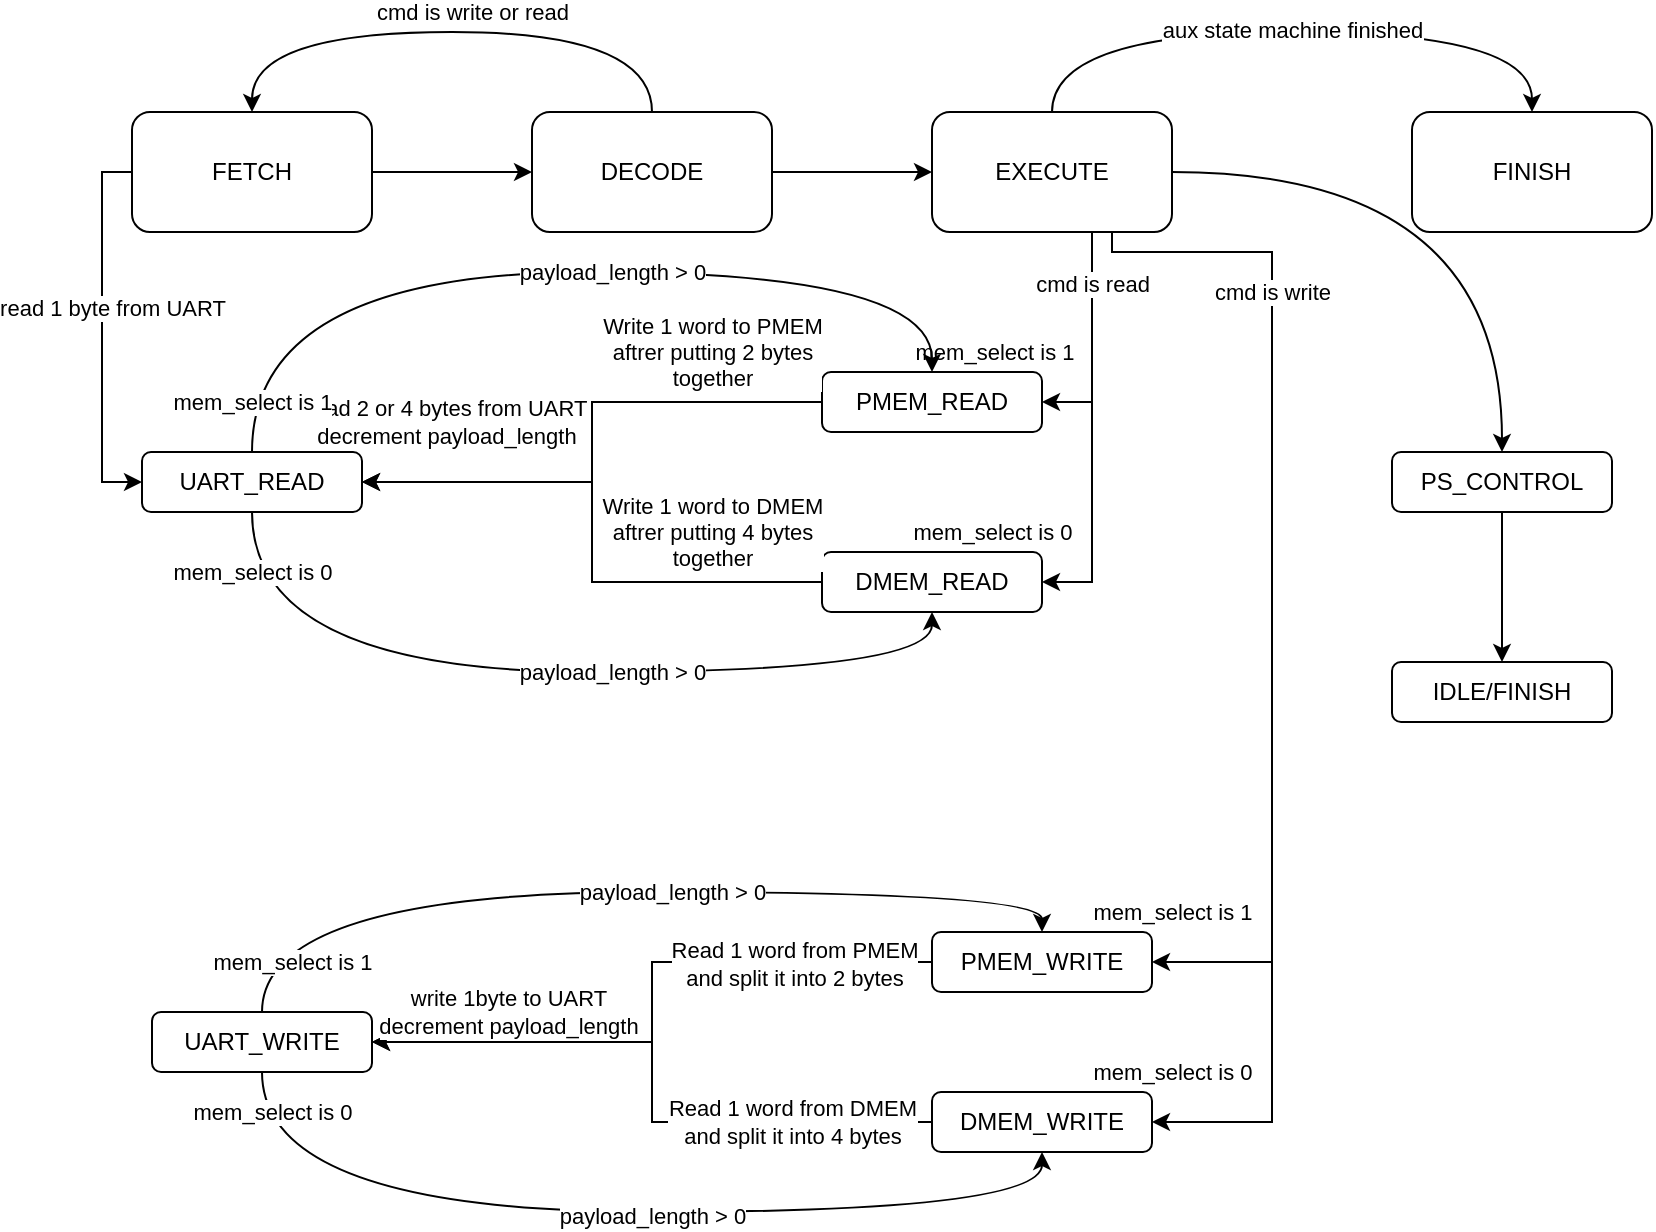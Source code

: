 <mxfile version="22.1.18" type="github">
  <diagram name="Page-1" id="8OCjPmAAvrotScXLnHog">
    <mxGraphModel dx="1430" dy="765" grid="1" gridSize="10" guides="1" tooltips="1" connect="1" arrows="1" fold="1" page="1" pageScale="1" pageWidth="850" pageHeight="1100" math="0" shadow="0">
      <root>
        <mxCell id="0" />
        <mxCell id="1" parent="0" />
        <mxCell id="mBI6i2G9JnRfAunU0Wf4-12" style="edgeStyle=orthogonalEdgeStyle;rounded=0;orthogonalLoop=1;jettySize=auto;html=1;entryX=0;entryY=0.5;entryDx=0;entryDy=0;" edge="1" parent="1" target="mBI6i2G9JnRfAunU0Wf4-5">
          <mxGeometry relative="1" as="geometry">
            <mxPoint x="85" y="110.034" as="sourcePoint" />
            <mxPoint x="90" y="265" as="targetPoint" />
            <Array as="points">
              <mxPoint x="65" y="110" />
              <mxPoint x="65" y="265" />
            </Array>
          </mxGeometry>
        </mxCell>
        <mxCell id="mBI6i2G9JnRfAunU0Wf4-17" value="read 1 byte from UART" style="edgeLabel;html=1;align=center;verticalAlign=middle;resizable=0;points=[];" vertex="1" connectable="0" parent="mBI6i2G9JnRfAunU0Wf4-12">
          <mxGeometry x="-0.217" y="-1" relative="1" as="geometry">
            <mxPoint x="6" y="11" as="offset" />
          </mxGeometry>
        </mxCell>
        <mxCell id="mBI6i2G9JnRfAunU0Wf4-13" style="edgeStyle=orthogonalEdgeStyle;rounded=0;orthogonalLoop=1;jettySize=auto;html=1;entryX=0;entryY=0.5;entryDx=0;entryDy=0;" edge="1" parent="1" source="mBI6i2G9JnRfAunU0Wf4-1" target="mBI6i2G9JnRfAunU0Wf4-2">
          <mxGeometry relative="1" as="geometry" />
        </mxCell>
        <mxCell id="mBI6i2G9JnRfAunU0Wf4-1" value="FETCH" style="rounded=1;whiteSpace=wrap;html=1;" vertex="1" parent="1">
          <mxGeometry x="80" y="80" width="120" height="60" as="geometry" />
        </mxCell>
        <mxCell id="mBI6i2G9JnRfAunU0Wf4-14" style="edgeStyle=orthogonalEdgeStyle;rounded=0;orthogonalLoop=1;jettySize=auto;html=1;entryX=0.5;entryY=0;entryDx=0;entryDy=0;curved=1;exitX=0.5;exitY=0;exitDx=0;exitDy=0;" edge="1" parent="1" source="mBI6i2G9JnRfAunU0Wf4-2" target="mBI6i2G9JnRfAunU0Wf4-1">
          <mxGeometry relative="1" as="geometry">
            <Array as="points">
              <mxPoint x="340" y="40" />
              <mxPoint x="140" y="40" />
            </Array>
          </mxGeometry>
        </mxCell>
        <mxCell id="mBI6i2G9JnRfAunU0Wf4-16" value="cmd is write or read" style="edgeLabel;html=1;align=center;verticalAlign=middle;resizable=0;points=[];" vertex="1" connectable="0" parent="mBI6i2G9JnRfAunU0Wf4-14">
          <mxGeometry x="-0.244" y="-1" relative="1" as="geometry">
            <mxPoint x="-24" y="-9" as="offset" />
          </mxGeometry>
        </mxCell>
        <mxCell id="mBI6i2G9JnRfAunU0Wf4-15" style="edgeStyle=orthogonalEdgeStyle;rounded=0;orthogonalLoop=1;jettySize=auto;html=1;entryX=0;entryY=0.5;entryDx=0;entryDy=0;" edge="1" parent="1" source="mBI6i2G9JnRfAunU0Wf4-2" target="mBI6i2G9JnRfAunU0Wf4-3">
          <mxGeometry relative="1" as="geometry" />
        </mxCell>
        <mxCell id="mBI6i2G9JnRfAunU0Wf4-2" value="DECODE" style="rounded=1;whiteSpace=wrap;html=1;" vertex="1" parent="1">
          <mxGeometry x="280" y="80" width="120" height="60" as="geometry" />
        </mxCell>
        <mxCell id="mBI6i2G9JnRfAunU0Wf4-20" style="edgeStyle=orthogonalEdgeStyle;rounded=0;orthogonalLoop=1;jettySize=auto;html=1;entryX=1;entryY=0.5;entryDx=0;entryDy=0;" edge="1" parent="1" source="mBI6i2G9JnRfAunU0Wf4-3" target="mBI6i2G9JnRfAunU0Wf4-10">
          <mxGeometry relative="1" as="geometry">
            <Array as="points">
              <mxPoint x="560" y="225" />
            </Array>
          </mxGeometry>
        </mxCell>
        <mxCell id="mBI6i2G9JnRfAunU0Wf4-22" value="mem_select is 1" style="edgeLabel;html=1;align=center;verticalAlign=middle;resizable=0;points=[];" vertex="1" connectable="0" parent="mBI6i2G9JnRfAunU0Wf4-20">
          <mxGeometry x="0.612" y="-2" relative="1" as="geometry">
            <mxPoint x="-46" y="-23" as="offset" />
          </mxGeometry>
        </mxCell>
        <mxCell id="mBI6i2G9JnRfAunU0Wf4-21" style="edgeStyle=orthogonalEdgeStyle;rounded=0;orthogonalLoop=1;jettySize=auto;html=1;entryX=1;entryY=0.5;entryDx=0;entryDy=0;" edge="1" parent="1" source="mBI6i2G9JnRfAunU0Wf4-3" target="mBI6i2G9JnRfAunU0Wf4-7">
          <mxGeometry relative="1" as="geometry">
            <Array as="points">
              <mxPoint x="560" y="315" />
            </Array>
          </mxGeometry>
        </mxCell>
        <mxCell id="mBI6i2G9JnRfAunU0Wf4-24" value="cmd is read" style="edgeLabel;html=1;align=center;verticalAlign=middle;resizable=0;points=[];" vertex="1" connectable="0" parent="mBI6i2G9JnRfAunU0Wf4-21">
          <mxGeometry x="-0.744" y="2" relative="1" as="geometry">
            <mxPoint x="-2" as="offset" />
          </mxGeometry>
        </mxCell>
        <mxCell id="mBI6i2G9JnRfAunU0Wf4-26" style="edgeStyle=orthogonalEdgeStyle;rounded=0;orthogonalLoop=1;jettySize=auto;html=1;exitX=0.75;exitY=1;exitDx=0;exitDy=0;entryX=1;entryY=0.5;entryDx=0;entryDy=0;" edge="1" parent="1" source="mBI6i2G9JnRfAunU0Wf4-3" target="mBI6i2G9JnRfAunU0Wf4-9">
          <mxGeometry relative="1" as="geometry">
            <mxPoint x="600" y="110" as="sourcePoint" />
            <mxPoint x="622.5" y="330" as="targetPoint" />
            <Array as="points">
              <mxPoint x="570" y="150" />
              <mxPoint x="650" y="150" />
              <mxPoint x="650" y="505" />
            </Array>
          </mxGeometry>
        </mxCell>
        <mxCell id="mBI6i2G9JnRfAunU0Wf4-28" style="edgeStyle=orthogonalEdgeStyle;rounded=0;orthogonalLoop=1;jettySize=auto;html=1;exitX=0.75;exitY=1;exitDx=0;exitDy=0;entryX=1;entryY=0.5;entryDx=0;entryDy=0;" edge="1" parent="1" source="mBI6i2G9JnRfAunU0Wf4-3" target="mBI6i2G9JnRfAunU0Wf4-8">
          <mxGeometry relative="1" as="geometry">
            <Array as="points">
              <mxPoint x="570" y="150" />
              <mxPoint x="650" y="150" />
              <mxPoint x="650" y="585" />
            </Array>
          </mxGeometry>
        </mxCell>
        <mxCell id="mBI6i2G9JnRfAunU0Wf4-30" style="edgeStyle=orthogonalEdgeStyle;rounded=0;orthogonalLoop=1;jettySize=auto;html=1;entryX=0.5;entryY=0;entryDx=0;entryDy=0;exitX=0.5;exitY=0;exitDx=0;exitDy=0;curved=1;" edge="1" parent="1" source="mBI6i2G9JnRfAunU0Wf4-3" target="mBI6i2G9JnRfAunU0Wf4-4">
          <mxGeometry relative="1" as="geometry">
            <Array as="points">
              <mxPoint x="540" y="40" />
              <mxPoint x="780" y="40" />
            </Array>
          </mxGeometry>
        </mxCell>
        <mxCell id="mBI6i2G9JnRfAunU0Wf4-31" value="aux state machine finished" style="edgeLabel;html=1;align=center;verticalAlign=middle;resizable=0;points=[];" vertex="1" connectable="0" parent="mBI6i2G9JnRfAunU0Wf4-30">
          <mxGeometry x="0.081" y="1" relative="1" as="geometry">
            <mxPoint x="-13" as="offset" />
          </mxGeometry>
        </mxCell>
        <mxCell id="mBI6i2G9JnRfAunU0Wf4-51" style="edgeStyle=orthogonalEdgeStyle;rounded=0;orthogonalLoop=1;jettySize=auto;html=1;exitX=1;exitY=0.5;exitDx=0;exitDy=0;entryX=0.5;entryY=0;entryDx=0;entryDy=0;curved=1;" edge="1" parent="1" source="mBI6i2G9JnRfAunU0Wf4-3" target="mBI6i2G9JnRfAunU0Wf4-18">
          <mxGeometry relative="1" as="geometry" />
        </mxCell>
        <mxCell id="mBI6i2G9JnRfAunU0Wf4-3" value="EXECUTE" style="rounded=1;whiteSpace=wrap;html=1;" vertex="1" parent="1">
          <mxGeometry x="480" y="80" width="120" height="60" as="geometry" />
        </mxCell>
        <mxCell id="mBI6i2G9JnRfAunU0Wf4-4" value="FINISH" style="rounded=1;whiteSpace=wrap;html=1;" vertex="1" parent="1">
          <mxGeometry x="720" y="80" width="120" height="60" as="geometry" />
        </mxCell>
        <mxCell id="mBI6i2G9JnRfAunU0Wf4-63" style="edgeStyle=orthogonalEdgeStyle;rounded=0;orthogonalLoop=1;jettySize=auto;html=1;entryX=0.5;entryY=1;entryDx=0;entryDy=0;curved=1;" edge="1" parent="1" source="mBI6i2G9JnRfAunU0Wf4-5" target="mBI6i2G9JnRfAunU0Wf4-7">
          <mxGeometry relative="1" as="geometry">
            <Array as="points">
              <mxPoint x="140" y="360" />
              <mxPoint x="480" y="360" />
            </Array>
          </mxGeometry>
        </mxCell>
        <mxCell id="mBI6i2G9JnRfAunU0Wf4-66" style="edgeStyle=orthogonalEdgeStyle;rounded=0;orthogonalLoop=1;jettySize=auto;html=1;entryX=0.5;entryY=0;entryDx=0;entryDy=0;curved=1;" edge="1" parent="1" source="mBI6i2G9JnRfAunU0Wf4-5" target="mBI6i2G9JnRfAunU0Wf4-10">
          <mxGeometry relative="1" as="geometry">
            <Array as="points">
              <mxPoint x="140" y="160" />
              <mxPoint x="480" y="160" />
            </Array>
          </mxGeometry>
        </mxCell>
        <mxCell id="mBI6i2G9JnRfAunU0Wf4-5" value="UART_READ" style="rounded=1;whiteSpace=wrap;html=1;" vertex="1" parent="1">
          <mxGeometry x="85" y="250" width="110" height="30" as="geometry" />
        </mxCell>
        <mxCell id="mBI6i2G9JnRfAunU0Wf4-45" style="edgeStyle=orthogonalEdgeStyle;rounded=0;orthogonalLoop=1;jettySize=auto;html=1;entryX=0.5;entryY=1;entryDx=0;entryDy=0;curved=1;" edge="1" parent="1" source="mBI6i2G9JnRfAunU0Wf4-6" target="mBI6i2G9JnRfAunU0Wf4-8">
          <mxGeometry relative="1" as="geometry">
            <Array as="points">
              <mxPoint x="145" y="630" />
              <mxPoint x="535" y="630" />
            </Array>
          </mxGeometry>
        </mxCell>
        <mxCell id="mBI6i2G9JnRfAunU0Wf4-46" value="payload_length &amp;gt; 0" style="edgeLabel;html=1;align=center;verticalAlign=middle;resizable=0;points=[];" vertex="1" connectable="0" parent="mBI6i2G9JnRfAunU0Wf4-45">
          <mxGeometry x="-0.069" y="-2" relative="1" as="geometry">
            <mxPoint x="37" as="offset" />
          </mxGeometry>
        </mxCell>
        <mxCell id="mBI6i2G9JnRfAunU0Wf4-47" style="edgeStyle=orthogonalEdgeStyle;rounded=0;orthogonalLoop=1;jettySize=auto;html=1;entryX=0.5;entryY=0;entryDx=0;entryDy=0;curved=1;" edge="1" parent="1" source="mBI6i2G9JnRfAunU0Wf4-6" target="mBI6i2G9JnRfAunU0Wf4-9">
          <mxGeometry relative="1" as="geometry">
            <Array as="points">
              <mxPoint x="145" y="470" />
              <mxPoint x="535" y="470" />
            </Array>
          </mxGeometry>
        </mxCell>
        <mxCell id="mBI6i2G9JnRfAunU0Wf4-6" value="UART_WRITE" style="rounded=1;whiteSpace=wrap;html=1;" vertex="1" parent="1">
          <mxGeometry x="90" y="530" width="110" height="30" as="geometry" />
        </mxCell>
        <mxCell id="mBI6i2G9JnRfAunU0Wf4-55" style="edgeStyle=orthogonalEdgeStyle;rounded=0;orthogonalLoop=1;jettySize=auto;html=1;entryX=1;entryY=0.5;entryDx=0;entryDy=0;" edge="1" parent="1" source="mBI6i2G9JnRfAunU0Wf4-7" target="mBI6i2G9JnRfAunU0Wf4-5">
          <mxGeometry relative="1" as="geometry" />
        </mxCell>
        <mxCell id="mBI6i2G9JnRfAunU0Wf4-7" value="DMEM_READ" style="rounded=1;whiteSpace=wrap;html=1;" vertex="1" parent="1">
          <mxGeometry x="425" y="300" width="110" height="30" as="geometry" />
        </mxCell>
        <mxCell id="mBI6i2G9JnRfAunU0Wf4-40" style="edgeStyle=orthogonalEdgeStyle;rounded=0;orthogonalLoop=1;jettySize=auto;html=1;entryX=1;entryY=0.5;entryDx=0;entryDy=0;" edge="1" parent="1" source="mBI6i2G9JnRfAunU0Wf4-8" target="mBI6i2G9JnRfAunU0Wf4-6">
          <mxGeometry relative="1" as="geometry" />
        </mxCell>
        <mxCell id="mBI6i2G9JnRfAunU0Wf4-8" value="DMEM_WRITE" style="rounded=1;whiteSpace=wrap;html=1;" vertex="1" parent="1">
          <mxGeometry x="480" y="570" width="110" height="30" as="geometry" />
        </mxCell>
        <mxCell id="mBI6i2G9JnRfAunU0Wf4-38" style="edgeStyle=orthogonalEdgeStyle;rounded=0;orthogonalLoop=1;jettySize=auto;html=1;entryX=1;entryY=0.5;entryDx=0;entryDy=0;" edge="1" parent="1" source="mBI6i2G9JnRfAunU0Wf4-9" target="mBI6i2G9JnRfAunU0Wf4-6">
          <mxGeometry relative="1" as="geometry" />
        </mxCell>
        <mxCell id="mBI6i2G9JnRfAunU0Wf4-41" value="write 1byte to UART&lt;br&gt;decrement payload_length" style="edgeLabel;html=1;align=center;verticalAlign=middle;resizable=0;points=[];" vertex="1" connectable="0" parent="mBI6i2G9JnRfAunU0Wf4-38">
          <mxGeometry x="0.575" relative="1" as="geometry">
            <mxPoint y="-15" as="offset" />
          </mxGeometry>
        </mxCell>
        <mxCell id="mBI6i2G9JnRfAunU0Wf4-42" value="Read 1 word from PMEM&lt;br&gt;and split it into 2 bytes" style="edgeLabel;html=1;align=center;verticalAlign=middle;resizable=0;points=[];" vertex="1" connectable="0" parent="mBI6i2G9JnRfAunU0Wf4-38">
          <mxGeometry x="-0.623" y="1" relative="1" as="geometry">
            <mxPoint x="-9" as="offset" />
          </mxGeometry>
        </mxCell>
        <mxCell id="mBI6i2G9JnRfAunU0Wf4-9" value="PMEM_WRITE" style="rounded=1;whiteSpace=wrap;html=1;" vertex="1" parent="1">
          <mxGeometry x="480" y="490" width="110" height="30" as="geometry" />
        </mxCell>
        <mxCell id="mBI6i2G9JnRfAunU0Wf4-54" style="edgeStyle=orthogonalEdgeStyle;rounded=0;orthogonalLoop=1;jettySize=auto;html=1;entryX=1;entryY=0.5;entryDx=0;entryDy=0;" edge="1" parent="1" source="mBI6i2G9JnRfAunU0Wf4-10" target="mBI6i2G9JnRfAunU0Wf4-5">
          <mxGeometry relative="1" as="geometry" />
        </mxCell>
        <mxCell id="mBI6i2G9JnRfAunU0Wf4-10" value="PMEM_READ" style="rounded=1;whiteSpace=wrap;html=1;" vertex="1" parent="1">
          <mxGeometry x="425" y="210" width="110" height="30" as="geometry" />
        </mxCell>
        <mxCell id="mBI6i2G9JnRfAunU0Wf4-53" style="edgeStyle=orthogonalEdgeStyle;rounded=0;orthogonalLoop=1;jettySize=auto;html=1;" edge="1" parent="1" source="mBI6i2G9JnRfAunU0Wf4-18" target="mBI6i2G9JnRfAunU0Wf4-52">
          <mxGeometry relative="1" as="geometry" />
        </mxCell>
        <mxCell id="mBI6i2G9JnRfAunU0Wf4-18" value="PS_CONTROL" style="rounded=1;whiteSpace=wrap;html=1;" vertex="1" parent="1">
          <mxGeometry x="710" y="250" width="110" height="30" as="geometry" />
        </mxCell>
        <mxCell id="mBI6i2G9JnRfAunU0Wf4-19" style="edgeStyle=orthogonalEdgeStyle;rounded=0;orthogonalLoop=1;jettySize=auto;html=1;exitX=0.5;exitY=1;exitDx=0;exitDy=0;" edge="1" parent="1" source="mBI6i2G9JnRfAunU0Wf4-10" target="mBI6i2G9JnRfAunU0Wf4-10">
          <mxGeometry relative="1" as="geometry" />
        </mxCell>
        <mxCell id="mBI6i2G9JnRfAunU0Wf4-23" value="mem_select is 0" style="edgeLabel;html=1;align=center;verticalAlign=middle;resizable=0;points=[];" vertex="1" connectable="0" parent="1">
          <mxGeometry x="510.004" y="290" as="geometry" />
        </mxCell>
        <mxCell id="mBI6i2G9JnRfAunU0Wf4-32" value="cmd is write" style="edgeLabel;html=1;align=center;verticalAlign=middle;resizable=0;points=[];" vertex="1" connectable="0" parent="1">
          <mxGeometry x="650" y="169.996" as="geometry" />
        </mxCell>
        <mxCell id="mBI6i2G9JnRfAunU0Wf4-34" value="mem_select is 1" style="edgeLabel;html=1;align=center;verticalAlign=middle;resizable=0;points=[];" vertex="1" connectable="0" parent="1">
          <mxGeometry x="600.004" y="480" as="geometry" />
        </mxCell>
        <mxCell id="mBI6i2G9JnRfAunU0Wf4-35" value="mem_select is 0" style="edgeLabel;html=1;align=center;verticalAlign=middle;resizable=0;points=[];" vertex="1" connectable="0" parent="1">
          <mxGeometry x="600.004" y="560" as="geometry" />
        </mxCell>
        <mxCell id="mBI6i2G9JnRfAunU0Wf4-43" value="Read 1 word from DMEM&lt;br&gt;and split it into 4 bytes" style="edgeLabel;html=1;align=center;verticalAlign=middle;resizable=0;points=[];" vertex="1" connectable="0" parent="1">
          <mxGeometry x="410.0" y="585" as="geometry" />
        </mxCell>
        <mxCell id="mBI6i2G9JnRfAunU0Wf4-48" value="payload_length &amp;gt; 0" style="edgeLabel;html=1;align=center;verticalAlign=middle;resizable=0;points=[];" vertex="1" connectable="0" parent="1">
          <mxGeometry x="349.996" y="470.004" as="geometry" />
        </mxCell>
        <mxCell id="mBI6i2G9JnRfAunU0Wf4-49" value="mem_select is 1" style="edgeLabel;html=1;align=center;verticalAlign=middle;resizable=0;points=[];" vertex="1" connectable="0" parent="1">
          <mxGeometry x="160.004" y="505" as="geometry" />
        </mxCell>
        <mxCell id="mBI6i2G9JnRfAunU0Wf4-50" value="mem_select is 0" style="edgeLabel;html=1;align=center;verticalAlign=middle;resizable=0;points=[];" vertex="1" connectable="0" parent="1">
          <mxGeometry x="150.004" y="580" as="geometry" />
        </mxCell>
        <mxCell id="mBI6i2G9JnRfAunU0Wf4-52" value="IDLE/FINISH" style="rounded=1;whiteSpace=wrap;html=1;" vertex="1" parent="1">
          <mxGeometry x="710" y="355" width="110" height="30" as="geometry" />
        </mxCell>
        <mxCell id="mBI6i2G9JnRfAunU0Wf4-56" value="read 2 or 4 bytes from UART&lt;br&gt;decrement payload_length" style="edgeLabel;html=1;align=center;verticalAlign=middle;resizable=0;points=[];" vertex="1" connectable="0" parent="1">
          <mxGeometry x="229.996" y="225" as="geometry">
            <mxPoint x="7" y="10" as="offset" />
          </mxGeometry>
        </mxCell>
        <mxCell id="mBI6i2G9JnRfAunU0Wf4-57" value="Write 1 word to PMEM&lt;br&gt;aftrer putting 2 bytes&lt;br&gt;together" style="edgeLabel;html=1;align=center;verticalAlign=middle;resizable=0;points=[];" vertex="1" connectable="0" parent="1">
          <mxGeometry x="370.0" y="200" as="geometry" />
        </mxCell>
        <mxCell id="mBI6i2G9JnRfAunU0Wf4-58" value="Write 1 word to DMEM&lt;br&gt;aftrer putting 4 bytes&lt;br&gt;together" style="edgeLabel;html=1;align=center;verticalAlign=middle;resizable=0;points=[];" vertex="1" connectable="0" parent="1">
          <mxGeometry x="370.0" y="290" as="geometry" />
        </mxCell>
        <mxCell id="mBI6i2G9JnRfAunU0Wf4-64" value="payload_length &amp;gt; 0" style="edgeLabel;html=1;align=center;verticalAlign=middle;resizable=0;points=[];" vertex="1" connectable="0" parent="1">
          <mxGeometry x="319.996" y="360.004" as="geometry" />
        </mxCell>
        <mxCell id="mBI6i2G9JnRfAunU0Wf4-65" value="mem_select is 0" style="edgeLabel;html=1;align=center;verticalAlign=middle;resizable=0;points=[];" vertex="1" connectable="0" parent="1">
          <mxGeometry x="140.004" y="310" as="geometry" />
        </mxCell>
        <mxCell id="mBI6i2G9JnRfAunU0Wf4-67" value="payload_length &amp;gt; 0" style="edgeLabel;html=1;align=center;verticalAlign=middle;resizable=0;points=[];" vertex="1" connectable="0" parent="1">
          <mxGeometry x="319.996" y="160.004" as="geometry" />
        </mxCell>
        <mxCell id="mBI6i2G9JnRfAunU0Wf4-68" value="mem_select is 1" style="edgeLabel;html=1;align=center;verticalAlign=middle;resizable=0;points=[];" vertex="1" connectable="0" parent="1">
          <mxGeometry x="140.004" y="225" as="geometry" />
        </mxCell>
      </root>
    </mxGraphModel>
  </diagram>
</mxfile>
